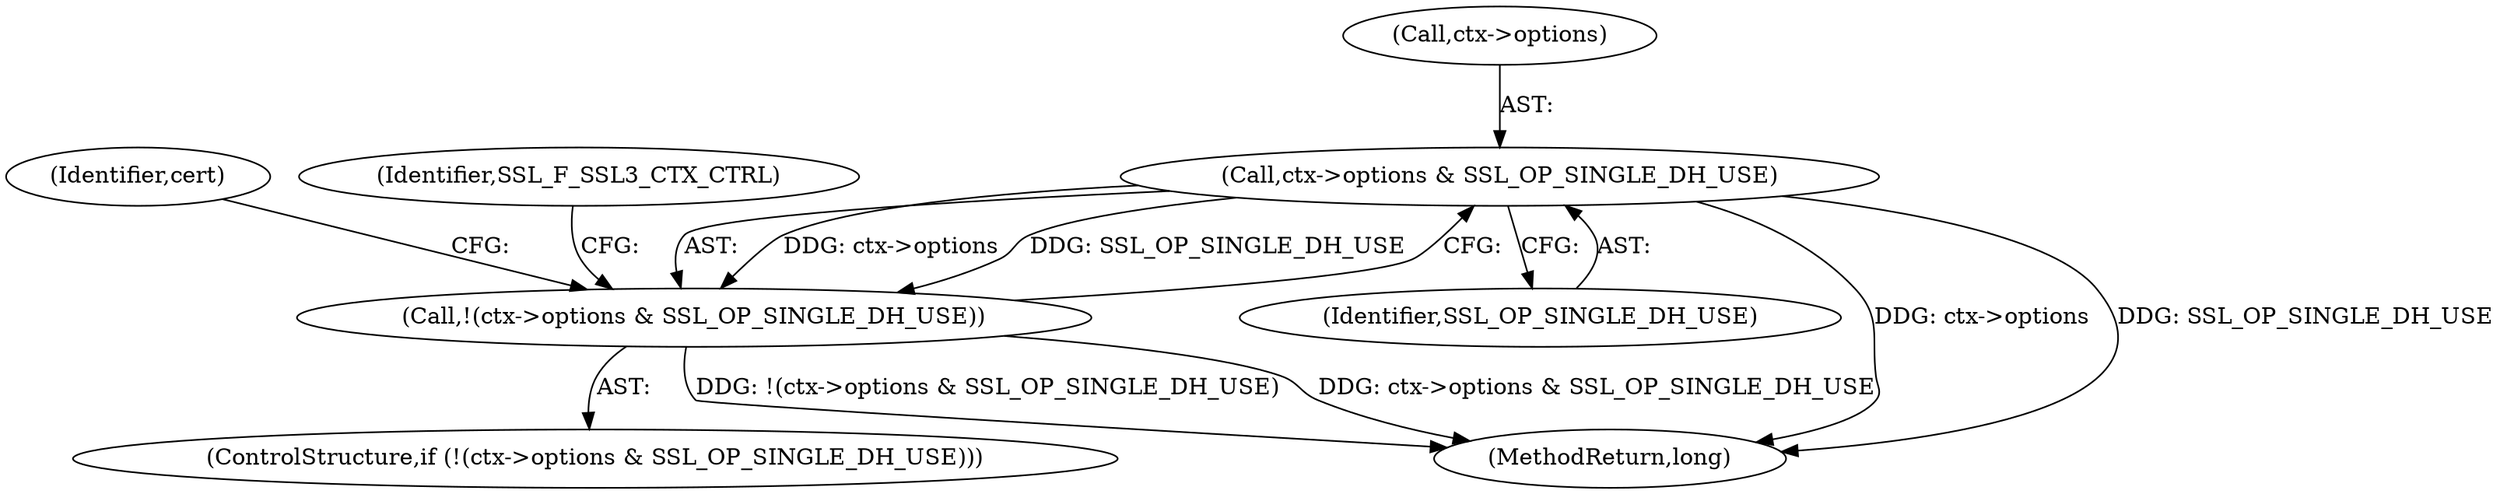 digraph "0_openssl_c5b831f21d0d29d1e517d139d9d101763f60c9a2_0@pointer" {
"1000226" [label="(Call,ctx->options & SSL_OP_SINGLE_DH_USE)"];
"1000225" [label="(Call,!(ctx->options & SSL_OP_SINGLE_DH_USE))"];
"1000227" [label="(Call,ctx->options)"];
"1000224" [label="(ControlStructure,if (!(ctx->options & SSL_OP_SINGLE_DH_USE)))"];
"1000241" [label="(Identifier,cert)"];
"1000225" [label="(Call,!(ctx->options & SSL_OP_SINGLE_DH_USE))"];
"1000226" [label="(Call,ctx->options & SSL_OP_SINGLE_DH_USE)"];
"1000230" [label="(Identifier,SSL_OP_SINGLE_DH_USE)"];
"1000280" [label="(MethodReturn,long)"];
"1000234" [label="(Identifier,SSL_F_SSL3_CTX_CTRL)"];
"1000226" -> "1000225"  [label="AST: "];
"1000226" -> "1000230"  [label="CFG: "];
"1000227" -> "1000226"  [label="AST: "];
"1000230" -> "1000226"  [label="AST: "];
"1000225" -> "1000226"  [label="CFG: "];
"1000226" -> "1000280"  [label="DDG: ctx->options"];
"1000226" -> "1000280"  [label="DDG: SSL_OP_SINGLE_DH_USE"];
"1000226" -> "1000225"  [label="DDG: ctx->options"];
"1000226" -> "1000225"  [label="DDG: SSL_OP_SINGLE_DH_USE"];
"1000225" -> "1000224"  [label="AST: "];
"1000234" -> "1000225"  [label="CFG: "];
"1000241" -> "1000225"  [label="CFG: "];
"1000225" -> "1000280"  [label="DDG: !(ctx->options & SSL_OP_SINGLE_DH_USE)"];
"1000225" -> "1000280"  [label="DDG: ctx->options & SSL_OP_SINGLE_DH_USE"];
}
